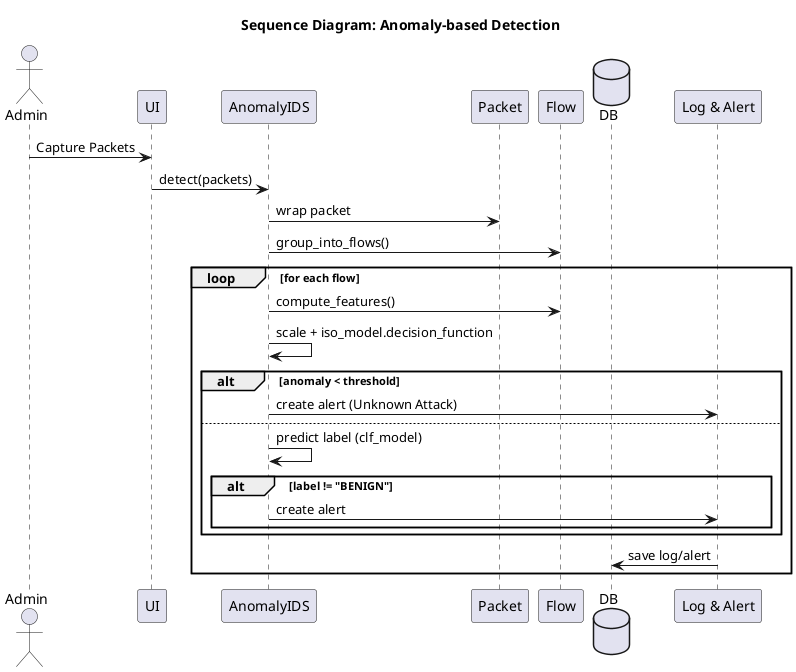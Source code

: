 @startuml sequence_diagram
title Sequence Diagram: Anomaly-based Detection

actor Admin
participant UI
participant "AnomalyIDS" as AnomIDS
participant "Packet" as Packet
participant "Flow" as Flow
database "DB" as DB
participant "Log & Alert" as LA

Admin -> UI : Capture Packets
UI -> AnomIDS : detect(packets)
AnomIDS -> Packet : wrap packet
AnomIDS -> Flow : group_into_flows()
loop for each flow
  AnomIDS -> Flow : compute_features()
  AnomIDS -> AnomIDS : scale + iso_model.decision_function
  alt anomaly < threshold
    AnomIDS -> LA : create alert (Unknown Attack)
  else
    AnomIDS -> AnomIDS : predict label (clf_model)
    alt label != "BENIGN"
      AnomIDS -> LA : create alert
    end
  end
  LA -> DB : save log/alert
end
@enduml
